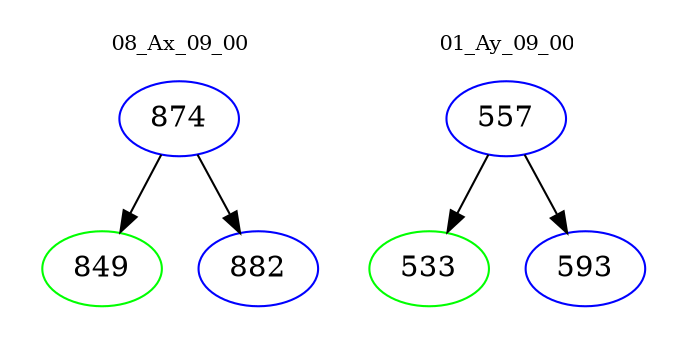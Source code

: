 digraph{
subgraph cluster_0 {
color = white
label = "08_Ax_09_00";
fontsize=10;
T0_874 [label="874", color="blue"]
T0_874 -> T0_849 [color="black"]
T0_849 [label="849", color="green"]
T0_874 -> T0_882 [color="black"]
T0_882 [label="882", color="blue"]
}
subgraph cluster_1 {
color = white
label = "01_Ay_09_00";
fontsize=10;
T1_557 [label="557", color="blue"]
T1_557 -> T1_533 [color="black"]
T1_533 [label="533", color="green"]
T1_557 -> T1_593 [color="black"]
T1_593 [label="593", color="blue"]
}
}

